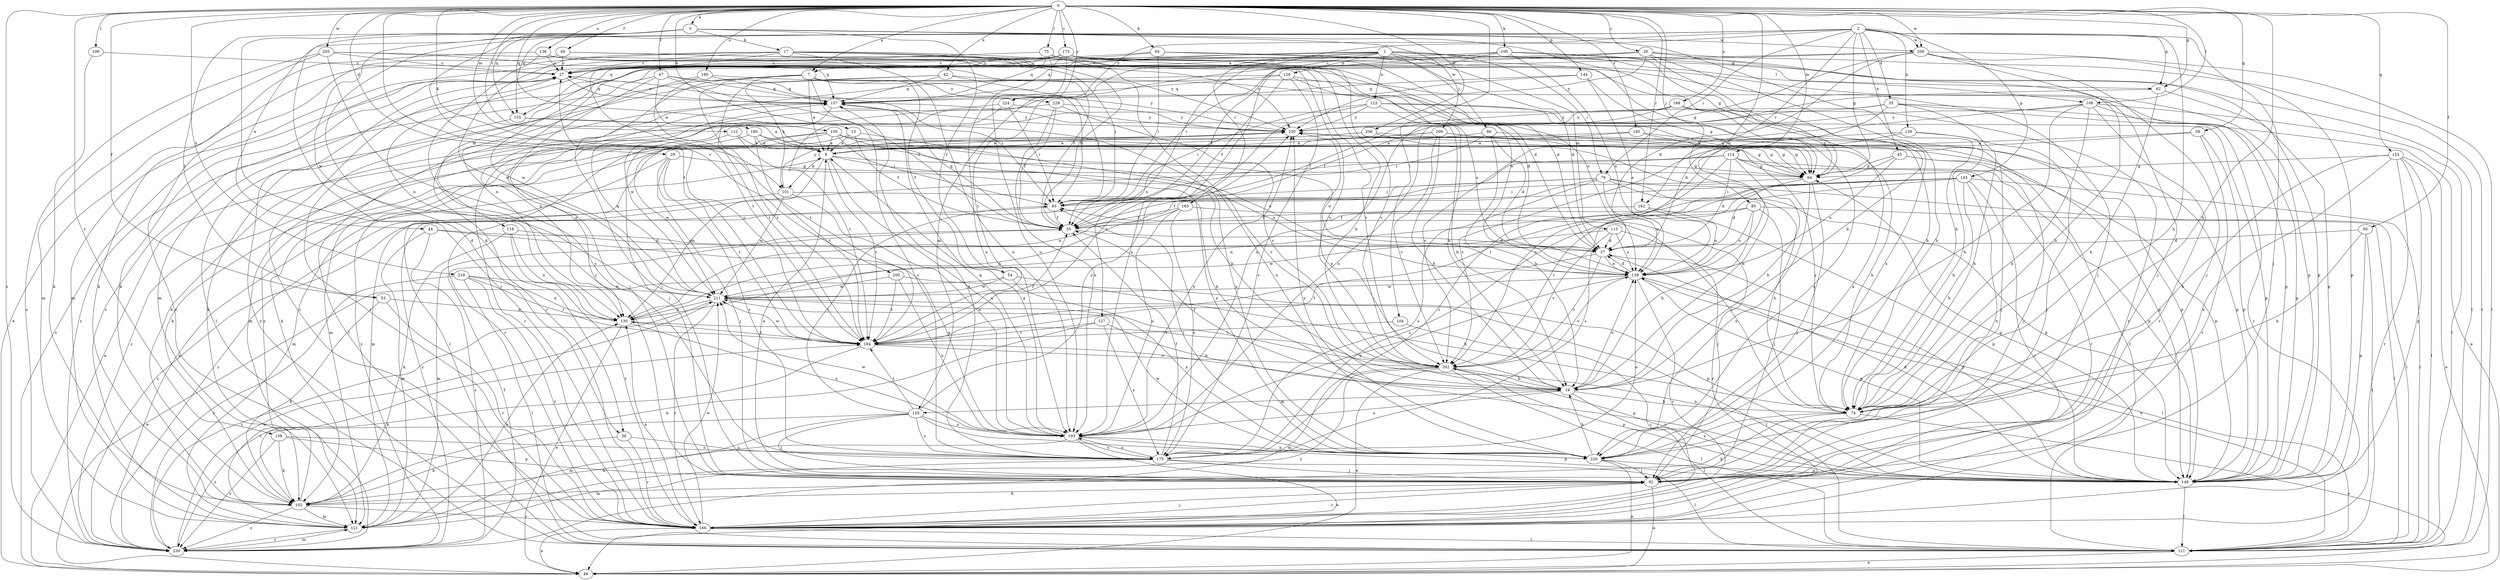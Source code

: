 strict digraph  {
0;
1;
2;
3;
7;
8;
13;
17;
18;
26;
27;
29;
35;
36;
37;
42;
44;
45;
46;
47;
49;
50;
53;
54;
55;
58;
62;
64;
74;
75;
79;
83;
85;
86;
92;
94;
100;
101;
102;
104;
106;
108;
111;
112;
114;
115;
118;
120;
121;
123;
126;
127;
128;
130;
136;
139;
144;
145;
148;
150;
153;
155;
157;
158;
162;
165;
166;
168;
173;
175;
180;
184;
189;
193;
195;
200;
202;
205;
206;
208;
209;
211;
219;
220;
224;
229;
230;
239;
0 -> 3  [label=a];
0 -> 7  [label=a];
0 -> 13  [label=b];
0 -> 26  [label=c];
0 -> 29  [label=d];
0 -> 42  [label=e];
0 -> 47  [label=f];
0 -> 49  [label=f];
0 -> 50  [label=f];
0 -> 53  [label=f];
0 -> 58  [label=g];
0 -> 62  [label=g];
0 -> 74  [label=h];
0 -> 75  [label=i];
0 -> 85  [label=j];
0 -> 94  [label=k];
0 -> 100  [label=k];
0 -> 101  [label=k];
0 -> 104  [label=l];
0 -> 106  [label=l];
0 -> 108  [label=l];
0 -> 112  [label=m];
0 -> 114  [label=m];
0 -> 136  [label=o];
0 -> 139  [label=o];
0 -> 144  [label=p];
0 -> 150  [label=q];
0 -> 153  [label=q];
0 -> 158  [label=r];
0 -> 162  [label=r];
0 -> 168  [label=s];
0 -> 173  [label=s];
0 -> 180  [label=t];
0 -> 184  [label=t];
0 -> 189  [label=u];
0 -> 195  [label=v];
0 -> 205  [label=w];
0 -> 206  [label=w];
0 -> 208  [label=w];
0 -> 219  [label=x];
0 -> 224  [label=y];
0 -> 239  [label=z];
1 -> 7  [label=a];
1 -> 62  [label=g];
1 -> 79  [label=i];
1 -> 86  [label=j];
1 -> 108  [label=l];
1 -> 111  [label=l];
1 -> 115  [label=m];
1 -> 118  [label=m];
1 -> 120  [label=m];
1 -> 123  [label=n];
1 -> 126  [label=n];
1 -> 127  [label=n];
1 -> 155  [label=q];
1 -> 193  [label=u];
2 -> 35  [label=d];
2 -> 36  [label=d];
2 -> 44  [label=e];
2 -> 45  [label=e];
2 -> 62  [label=g];
2 -> 64  [label=g];
2 -> 74  [label=h];
2 -> 79  [label=i];
2 -> 92  [label=j];
2 -> 128  [label=n];
2 -> 145  [label=p];
2 -> 155  [label=q];
2 -> 162  [label=r];
2 -> 165  [label=r];
2 -> 208  [label=w];
2 -> 224  [label=y];
3 -> 17  [label=b];
3 -> 36  [label=d];
3 -> 53  [label=f];
3 -> 54  [label=f];
3 -> 64  [label=g];
3 -> 74  [label=h];
3 -> 155  [label=q];
3 -> 166  [label=r];
3 -> 200  [label=v];
3 -> 208  [label=w];
3 -> 209  [label=w];
3 -> 211  [label=w];
7 -> 8  [label=a];
7 -> 54  [label=f];
7 -> 83  [label=i];
7 -> 92  [label=j];
7 -> 101  [label=k];
7 -> 166  [label=r];
7 -> 175  [label=s];
7 -> 184  [label=t];
7 -> 220  [label=x];
7 -> 229  [label=y];
8 -> 64  [label=g];
8 -> 101  [label=k];
8 -> 130  [label=n];
8 -> 139  [label=o];
8 -> 184  [label=t];
8 -> 193  [label=u];
13 -> 8  [label=a];
13 -> 55  [label=f];
13 -> 111  [label=l];
13 -> 202  [label=v];
17 -> 27  [label=c];
17 -> 37  [label=d];
17 -> 46  [label=e];
17 -> 55  [label=f];
17 -> 184  [label=t];
17 -> 193  [label=u];
17 -> 202  [label=v];
17 -> 211  [label=w];
17 -> 230  [label=y];
18 -> 55  [label=f];
18 -> 74  [label=h];
18 -> 111  [label=l];
18 -> 120  [label=m];
18 -> 139  [label=o];
18 -> 193  [label=u];
18 -> 230  [label=y];
26 -> 18  [label=b];
26 -> 27  [label=c];
26 -> 92  [label=j];
26 -> 111  [label=l];
26 -> 121  [label=m];
26 -> 130  [label=n];
26 -> 220  [label=x];
26 -> 230  [label=y];
27 -> 157  [label=q];
27 -> 230  [label=y];
29 -> 64  [label=g];
29 -> 92  [label=j];
29 -> 121  [label=m];
29 -> 175  [label=s];
29 -> 184  [label=t];
35 -> 37  [label=d];
35 -> 46  [label=e];
35 -> 55  [label=f];
35 -> 74  [label=h];
35 -> 166  [label=r];
35 -> 230  [label=y];
36 -> 102  [label=k];
36 -> 166  [label=r];
36 -> 175  [label=s];
37 -> 139  [label=o];
37 -> 148  [label=p];
37 -> 184  [label=t];
37 -> 202  [label=v];
42 -> 83  [label=i];
42 -> 111  [label=l];
42 -> 148  [label=p];
42 -> 157  [label=q];
42 -> 184  [label=t];
44 -> 37  [label=d];
44 -> 121  [label=m];
44 -> 193  [label=u];
44 -> 239  [label=z];
45 -> 64  [label=g];
45 -> 92  [label=j];
45 -> 139  [label=o];
45 -> 148  [label=p];
45 -> 184  [label=t];
46 -> 27  [label=c];
47 -> 8  [label=a];
47 -> 55  [label=f];
47 -> 83  [label=i];
47 -> 92  [label=j];
47 -> 157  [label=q];
47 -> 239  [label=z];
49 -> 27  [label=c];
49 -> 92  [label=j];
49 -> 139  [label=o];
49 -> 239  [label=z];
50 -> 37  [label=d];
50 -> 74  [label=h];
50 -> 111  [label=l];
50 -> 148  [label=p];
53 -> 102  [label=k];
53 -> 130  [label=n];
53 -> 166  [label=r];
54 -> 46  [label=e];
54 -> 74  [label=h];
54 -> 211  [label=w];
54 -> 220  [label=x];
55 -> 37  [label=d];
55 -> 121  [label=m];
55 -> 157  [label=q];
58 -> 8  [label=a];
58 -> 148  [label=p];
58 -> 166  [label=r];
58 -> 202  [label=v];
62 -> 74  [label=h];
62 -> 148  [label=p];
62 -> 193  [label=u];
64 -> 83  [label=i];
64 -> 92  [label=j];
64 -> 202  [label=v];
64 -> 220  [label=x];
74 -> 46  [label=e];
74 -> 83  [label=i];
74 -> 102  [label=k];
74 -> 220  [label=x];
74 -> 230  [label=y];
75 -> 27  [label=c];
75 -> 139  [label=o];
75 -> 157  [label=q];
75 -> 193  [label=u];
75 -> 230  [label=y];
79 -> 55  [label=f];
79 -> 74  [label=h];
79 -> 83  [label=i];
79 -> 111  [label=l];
79 -> 139  [label=o];
79 -> 148  [label=p];
79 -> 175  [label=s];
79 -> 239  [label=z];
83 -> 55  [label=f];
83 -> 239  [label=z];
85 -> 18  [label=b];
85 -> 55  [label=f];
85 -> 92  [label=j];
85 -> 111  [label=l];
85 -> 139  [label=o];
85 -> 175  [label=s];
86 -> 8  [label=a];
86 -> 18  [label=b];
86 -> 37  [label=d];
86 -> 74  [label=h];
86 -> 83  [label=i];
92 -> 8  [label=a];
92 -> 46  [label=e];
92 -> 102  [label=k];
92 -> 166  [label=r];
94 -> 27  [label=c];
94 -> 37  [label=d];
94 -> 64  [label=g];
94 -> 83  [label=i];
94 -> 102  [label=k];
100 -> 27  [label=c];
100 -> 55  [label=f];
100 -> 74  [label=h];
100 -> 139  [label=o];
100 -> 148  [label=p];
100 -> 184  [label=t];
101 -> 18  [label=b];
101 -> 193  [label=u];
101 -> 211  [label=w];
101 -> 230  [label=y];
101 -> 239  [label=z];
102 -> 121  [label=m];
102 -> 166  [label=r];
102 -> 230  [label=y];
102 -> 239  [label=z];
104 -> 166  [label=r];
104 -> 184  [label=t];
106 -> 27  [label=c];
106 -> 102  [label=k];
108 -> 18  [label=b];
108 -> 74  [label=h];
108 -> 111  [label=l];
108 -> 148  [label=p];
108 -> 166  [label=r];
108 -> 202  [label=v];
108 -> 230  [label=y];
111 -> 27  [label=c];
111 -> 46  [label=e];
111 -> 139  [label=o];
112 -> 8  [label=a];
112 -> 211  [label=w];
112 -> 220  [label=x];
114 -> 18  [label=b];
114 -> 37  [label=d];
114 -> 64  [label=g];
114 -> 121  [label=m];
114 -> 130  [label=n];
114 -> 148  [label=p];
114 -> 166  [label=r];
114 -> 175  [label=s];
115 -> 37  [label=d];
115 -> 139  [label=o];
115 -> 166  [label=r];
115 -> 202  [label=v];
115 -> 211  [label=w];
118 -> 37  [label=d];
118 -> 102  [label=k];
118 -> 130  [label=n];
118 -> 166  [label=r];
120 -> 83  [label=i];
120 -> 92  [label=j];
120 -> 121  [label=m];
120 -> 175  [label=s];
120 -> 184  [label=t];
120 -> 193  [label=u];
120 -> 220  [label=x];
120 -> 230  [label=y];
120 -> 239  [label=z];
121 -> 27  [label=c];
121 -> 130  [label=n];
121 -> 184  [label=t];
121 -> 239  [label=z];
123 -> 18  [label=b];
123 -> 64  [label=g];
123 -> 83  [label=i];
123 -> 184  [label=t];
123 -> 220  [label=x];
123 -> 230  [label=y];
126 -> 18  [label=b];
126 -> 37  [label=d];
126 -> 55  [label=f];
126 -> 130  [label=n];
126 -> 157  [label=q];
126 -> 175  [label=s];
127 -> 18  [label=b];
127 -> 102  [label=k];
127 -> 175  [label=s];
127 -> 184  [label=t];
128 -> 8  [label=a];
128 -> 74  [label=h];
128 -> 92  [label=j];
128 -> 202  [label=v];
130 -> 46  [label=e];
130 -> 184  [label=t];
130 -> 193  [label=u];
136 -> 27  [label=c];
136 -> 74  [label=h];
136 -> 83  [label=i];
136 -> 92  [label=j];
136 -> 102  [label=k];
136 -> 202  [label=v];
139 -> 37  [label=d];
139 -> 111  [label=l];
139 -> 148  [label=p];
139 -> 166  [label=r];
139 -> 193  [label=u];
139 -> 211  [label=w];
144 -> 64  [label=g];
144 -> 139  [label=o];
144 -> 157  [label=q];
144 -> 211  [label=w];
145 -> 37  [label=d];
145 -> 74  [label=h];
145 -> 83  [label=i];
145 -> 111  [label=l];
145 -> 130  [label=n];
145 -> 166  [label=r];
145 -> 175  [label=s];
145 -> 220  [label=x];
148 -> 37  [label=d];
148 -> 64  [label=g];
148 -> 111  [label=l];
148 -> 130  [label=n];
148 -> 202  [label=v];
150 -> 8  [label=a];
150 -> 18  [label=b];
150 -> 46  [label=e];
150 -> 83  [label=i];
150 -> 139  [label=o];
150 -> 148  [label=p];
150 -> 166  [label=r];
150 -> 239  [label=z];
153 -> 46  [label=e];
153 -> 64  [label=g];
153 -> 74  [label=h];
153 -> 111  [label=l];
153 -> 148  [label=p];
153 -> 166  [label=r];
153 -> 220  [label=x];
155 -> 8  [label=a];
155 -> 102  [label=k];
155 -> 220  [label=x];
157 -> 27  [label=c];
157 -> 92  [label=j];
157 -> 111  [label=l];
157 -> 130  [label=n];
157 -> 148  [label=p];
157 -> 230  [label=y];
158 -> 102  [label=k];
158 -> 148  [label=p];
158 -> 175  [label=s];
158 -> 239  [label=z];
162 -> 55  [label=f];
162 -> 139  [label=o];
162 -> 148  [label=p];
165 -> 55  [label=f];
165 -> 92  [label=j];
165 -> 130  [label=n];
165 -> 175  [label=s];
165 -> 193  [label=u];
166 -> 27  [label=c];
166 -> 46  [label=e];
166 -> 92  [label=j];
166 -> 111  [label=l];
166 -> 130  [label=n];
166 -> 211  [label=w];
168 -> 55  [label=f];
168 -> 64  [label=g];
168 -> 121  [label=m];
168 -> 166  [label=r];
168 -> 220  [label=x];
168 -> 230  [label=y];
173 -> 18  [label=b];
173 -> 27  [label=c];
173 -> 37  [label=d];
173 -> 121  [label=m];
173 -> 130  [label=n];
173 -> 148  [label=p];
173 -> 157  [label=q];
173 -> 193  [label=u];
173 -> 202  [label=v];
173 -> 211  [label=w];
175 -> 55  [label=f];
175 -> 92  [label=j];
175 -> 111  [label=l];
175 -> 121  [label=m];
175 -> 139  [label=o];
175 -> 157  [label=q];
175 -> 193  [label=u];
180 -> 8  [label=a];
180 -> 64  [label=g];
180 -> 102  [label=k];
180 -> 139  [label=o];
180 -> 184  [label=t];
184 -> 27  [label=c];
184 -> 55  [label=f];
184 -> 102  [label=k];
184 -> 148  [label=p];
184 -> 202  [label=v];
184 -> 211  [label=w];
189 -> 139  [label=o];
189 -> 157  [label=q];
189 -> 166  [label=r];
189 -> 184  [label=t];
193 -> 8  [label=a];
193 -> 46  [label=e];
193 -> 102  [label=k];
193 -> 148  [label=p];
193 -> 157  [label=q];
193 -> 175  [label=s];
193 -> 211  [label=w];
193 -> 220  [label=x];
193 -> 230  [label=y];
195 -> 8  [label=a];
195 -> 64  [label=g];
195 -> 92  [label=j];
195 -> 239  [label=z];
200 -> 148  [label=p];
200 -> 184  [label=t];
200 -> 193  [label=u];
200 -> 211  [label=w];
202 -> 18  [label=b];
202 -> 46  [label=e];
202 -> 111  [label=l];
202 -> 121  [label=m];
202 -> 139  [label=o];
202 -> 148  [label=p];
202 -> 239  [label=z];
205 -> 27  [label=c];
205 -> 55  [label=f];
205 -> 121  [label=m];
205 -> 157  [label=q];
205 -> 175  [label=s];
205 -> 239  [label=z];
206 -> 8  [label=a];
206 -> 18  [label=b];
206 -> 102  [label=k];
206 -> 148  [label=p];
208 -> 27  [label=c];
208 -> 37  [label=d];
208 -> 74  [label=h];
208 -> 83  [label=i];
208 -> 92  [label=j];
208 -> 111  [label=l];
208 -> 148  [label=p];
208 -> 193  [label=u];
209 -> 8  [label=a];
209 -> 18  [label=b];
209 -> 64  [label=g];
209 -> 121  [label=m];
209 -> 148  [label=p];
209 -> 202  [label=v];
211 -> 111  [label=l];
211 -> 130  [label=n];
211 -> 157  [label=q];
211 -> 166  [label=r];
211 -> 202  [label=v];
211 -> 239  [label=z];
219 -> 111  [label=l];
219 -> 130  [label=n];
219 -> 166  [label=r];
219 -> 184  [label=t];
219 -> 211  [label=w];
219 -> 239  [label=z];
220 -> 18  [label=b];
220 -> 46  [label=e];
220 -> 83  [label=i];
220 -> 92  [label=j];
220 -> 148  [label=p];
220 -> 211  [label=w];
220 -> 230  [label=y];
224 -> 83  [label=i];
224 -> 166  [label=r];
224 -> 184  [label=t];
224 -> 230  [label=y];
229 -> 55  [label=f];
229 -> 102  [label=k];
229 -> 193  [label=u];
229 -> 202  [label=v];
229 -> 230  [label=y];
230 -> 8  [label=a];
230 -> 64  [label=g];
230 -> 111  [label=l];
239 -> 8  [label=a];
239 -> 55  [label=f];
239 -> 121  [label=m];
239 -> 211  [label=w];
}
